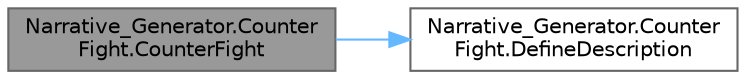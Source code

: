 digraph "Narrative_Generator.CounterFight.CounterFight"
{
 // LATEX_PDF_SIZE
  bgcolor="transparent";
  edge [fontname=Helvetica,fontsize=10,labelfontname=Helvetica,labelfontsize=10];
  node [fontname=Helvetica,fontsize=10,shape=box,height=0.2,width=0.4];
  rankdir="LR";
  Node1 [label="Narrative_Generator.Counter\lFight.CounterFight",height=0.2,width=0.4,color="gray40", fillcolor="grey60", style="filled", fontcolor="black",tooltip="A constructor based only on the state of the story world."];
  Node1 -> Node2 [color="steelblue1",style="solid"];
  Node2 [label="Narrative_Generator.Counter\lFight.DefineDescription",height=0.2,width=0.4,color="grey40", fillcolor="white", style="filled",URL="$class_narrative___generator_1_1_counter_fight.html#ac896ec60c48d83823eb47617014c1538",tooltip="A method that creates a description of the action."];
}
